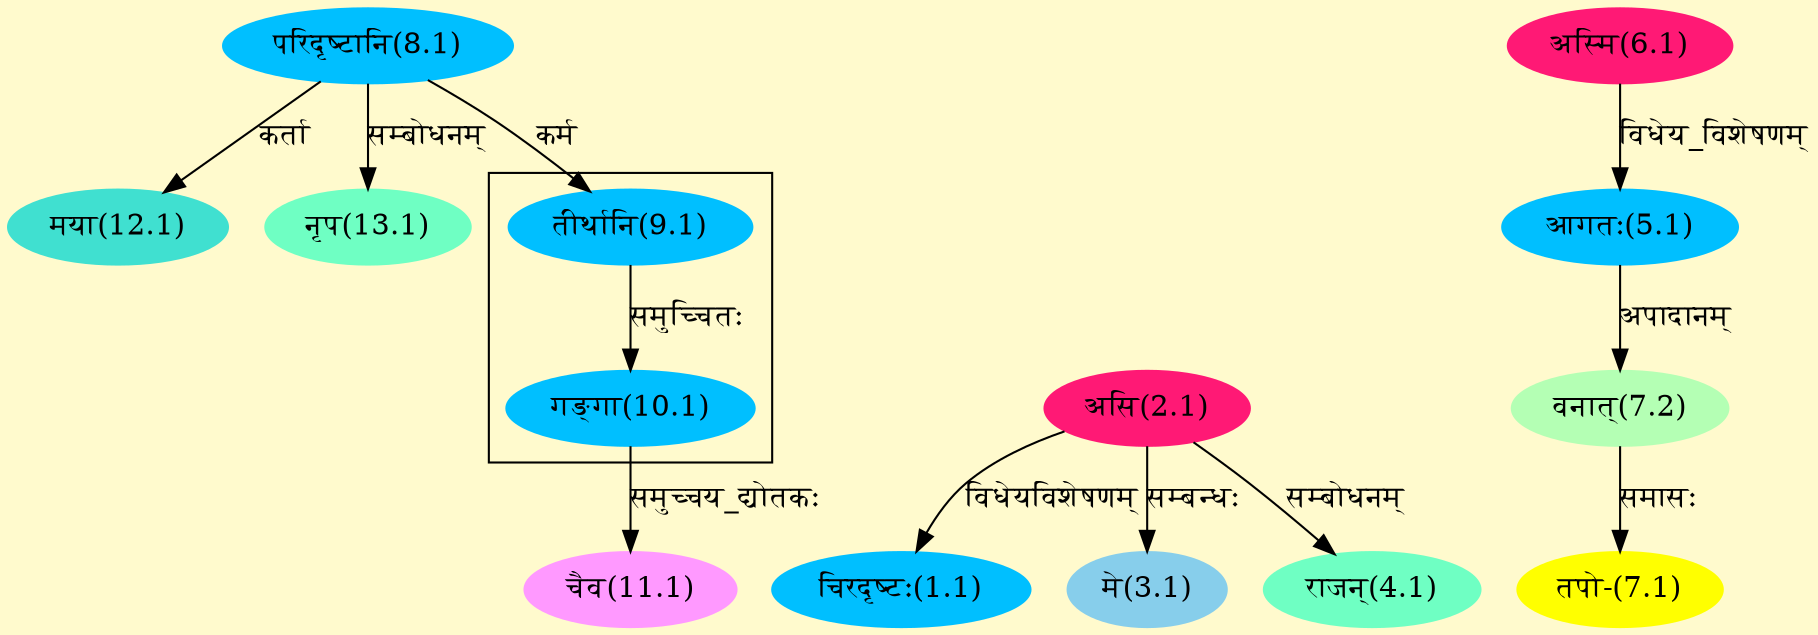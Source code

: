 digraph G{
rankdir=BT;
 compound=true;
 bgcolor="lemonchiffon1";

subgraph cluster_1{
Node10_1 [style=filled, color="#00BFFF" label = "गङ्गा(10.1)"]
Node9_1 [style=filled, color="#00BFFF" label = "तीर्थानि(9.1)"]

}
Node1_1 [style=filled, color="#00BFFF" label = "चिरदृष्टः(1.1)"]
Node2_1 [style=filled, color="#FF1975" label = "असि(2.1)"]
Node [style=filled, color="" label = "()"]
Node3_1 [style=filled, color="#87CEEB" label = "मे(3.1)"]
Node4_1 [style=filled, color="#6FFFC3" label = "राजन्(4.1)"]
Node5_1 [style=filled, color="#00BFFF" label = "आगतः(5.1)"]
Node6_1 [style=filled, color="#FF1975" label = "अस्मि(6.1)"]
Node7_1 [style=filled, color="#FFFF00" label = "तपो-(7.1)"]
Node7_2 [style=filled, color="#B4FFB4" label = "वनात्(7.2)"]
Node8_1 [style=filled, color="#00BFFF" label = "परिदृष्टानि(8.1)"]
Node9_1 [style=filled, color="#00BFFF" label = "तीर्थानि(9.1)"]
Node11_1 [style=filled, color="#FF99FF" label = "चैव(11.1)"]
Node10_1 [style=filled, color="#00BFFF" label = "गङ्गा(10.1)"]
Node12_1 [style=filled, color="#40E0D0" label = "मया(12.1)"]
Node13_1 [style=filled, color="#6FFFC3" label = "नृप(13.1)"]
/* Start of Relations section */

Node1_1 -> Node2_1 [  label="विधेयविशेषणम्"  dir="back" ]
Node3_1 -> Node2_1 [  label="सम्बन्धः"  dir="back" ]
Node4_1 -> Node2_1 [  label="सम्बोधनम्"  dir="back" ]
Node5_1 -> Node6_1 [  label="विधेय_विशेषणम्"  dir="back" ]
Node7_1 -> Node7_2 [  label="समासः"  dir="back" ]
Node7_2 -> Node5_1 [  label="अपादानम्"  dir="back" ]
Node9_1 -> Node8_1 [  label="कर्म"  dir="back" ]
Node10_1 -> Node9_1 [  label="समुच्चितः"  dir="back" ]
Node11_1 -> Node10_1 [  label="समुच्चय_द्योतकः"  dir="back" ]
Node12_1 -> Node8_1 [  label="कर्ता"  dir="back" ]
Node13_1 -> Node8_1 [  label="सम्बोधनम्"  dir="back" ]
}
